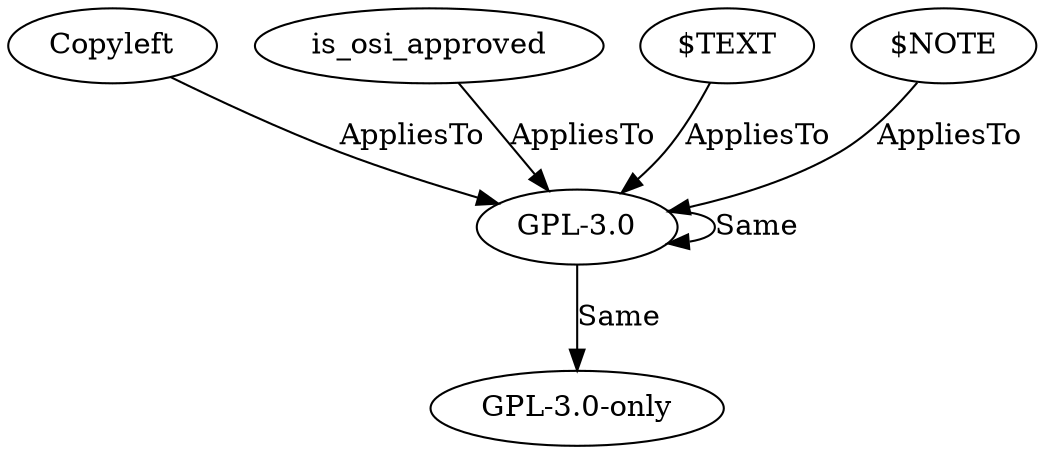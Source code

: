 digraph {
    41 [ label = "Copyleft" ]
    88 [ label = "is_osi_approved" ]
    3300 [ label = "GPL-3.0-only" ]
    3303 [ label = "GPL-3.0" ]
    3304 [ label = "$TEXT" ]
    3305 [ label = "$NOTE" ]
    3303 -> 3300 [ label = "Same" ]
    3303 -> 3303 [ label = "Same" ]
    41 -> 3303 [ label = "AppliesTo" ]
    3304 -> 3303 [ label = "AppliesTo" ]
    88 -> 3303 [ label = "AppliesTo" ]
    3305 -> 3303 [ label = "AppliesTo" ]
}
